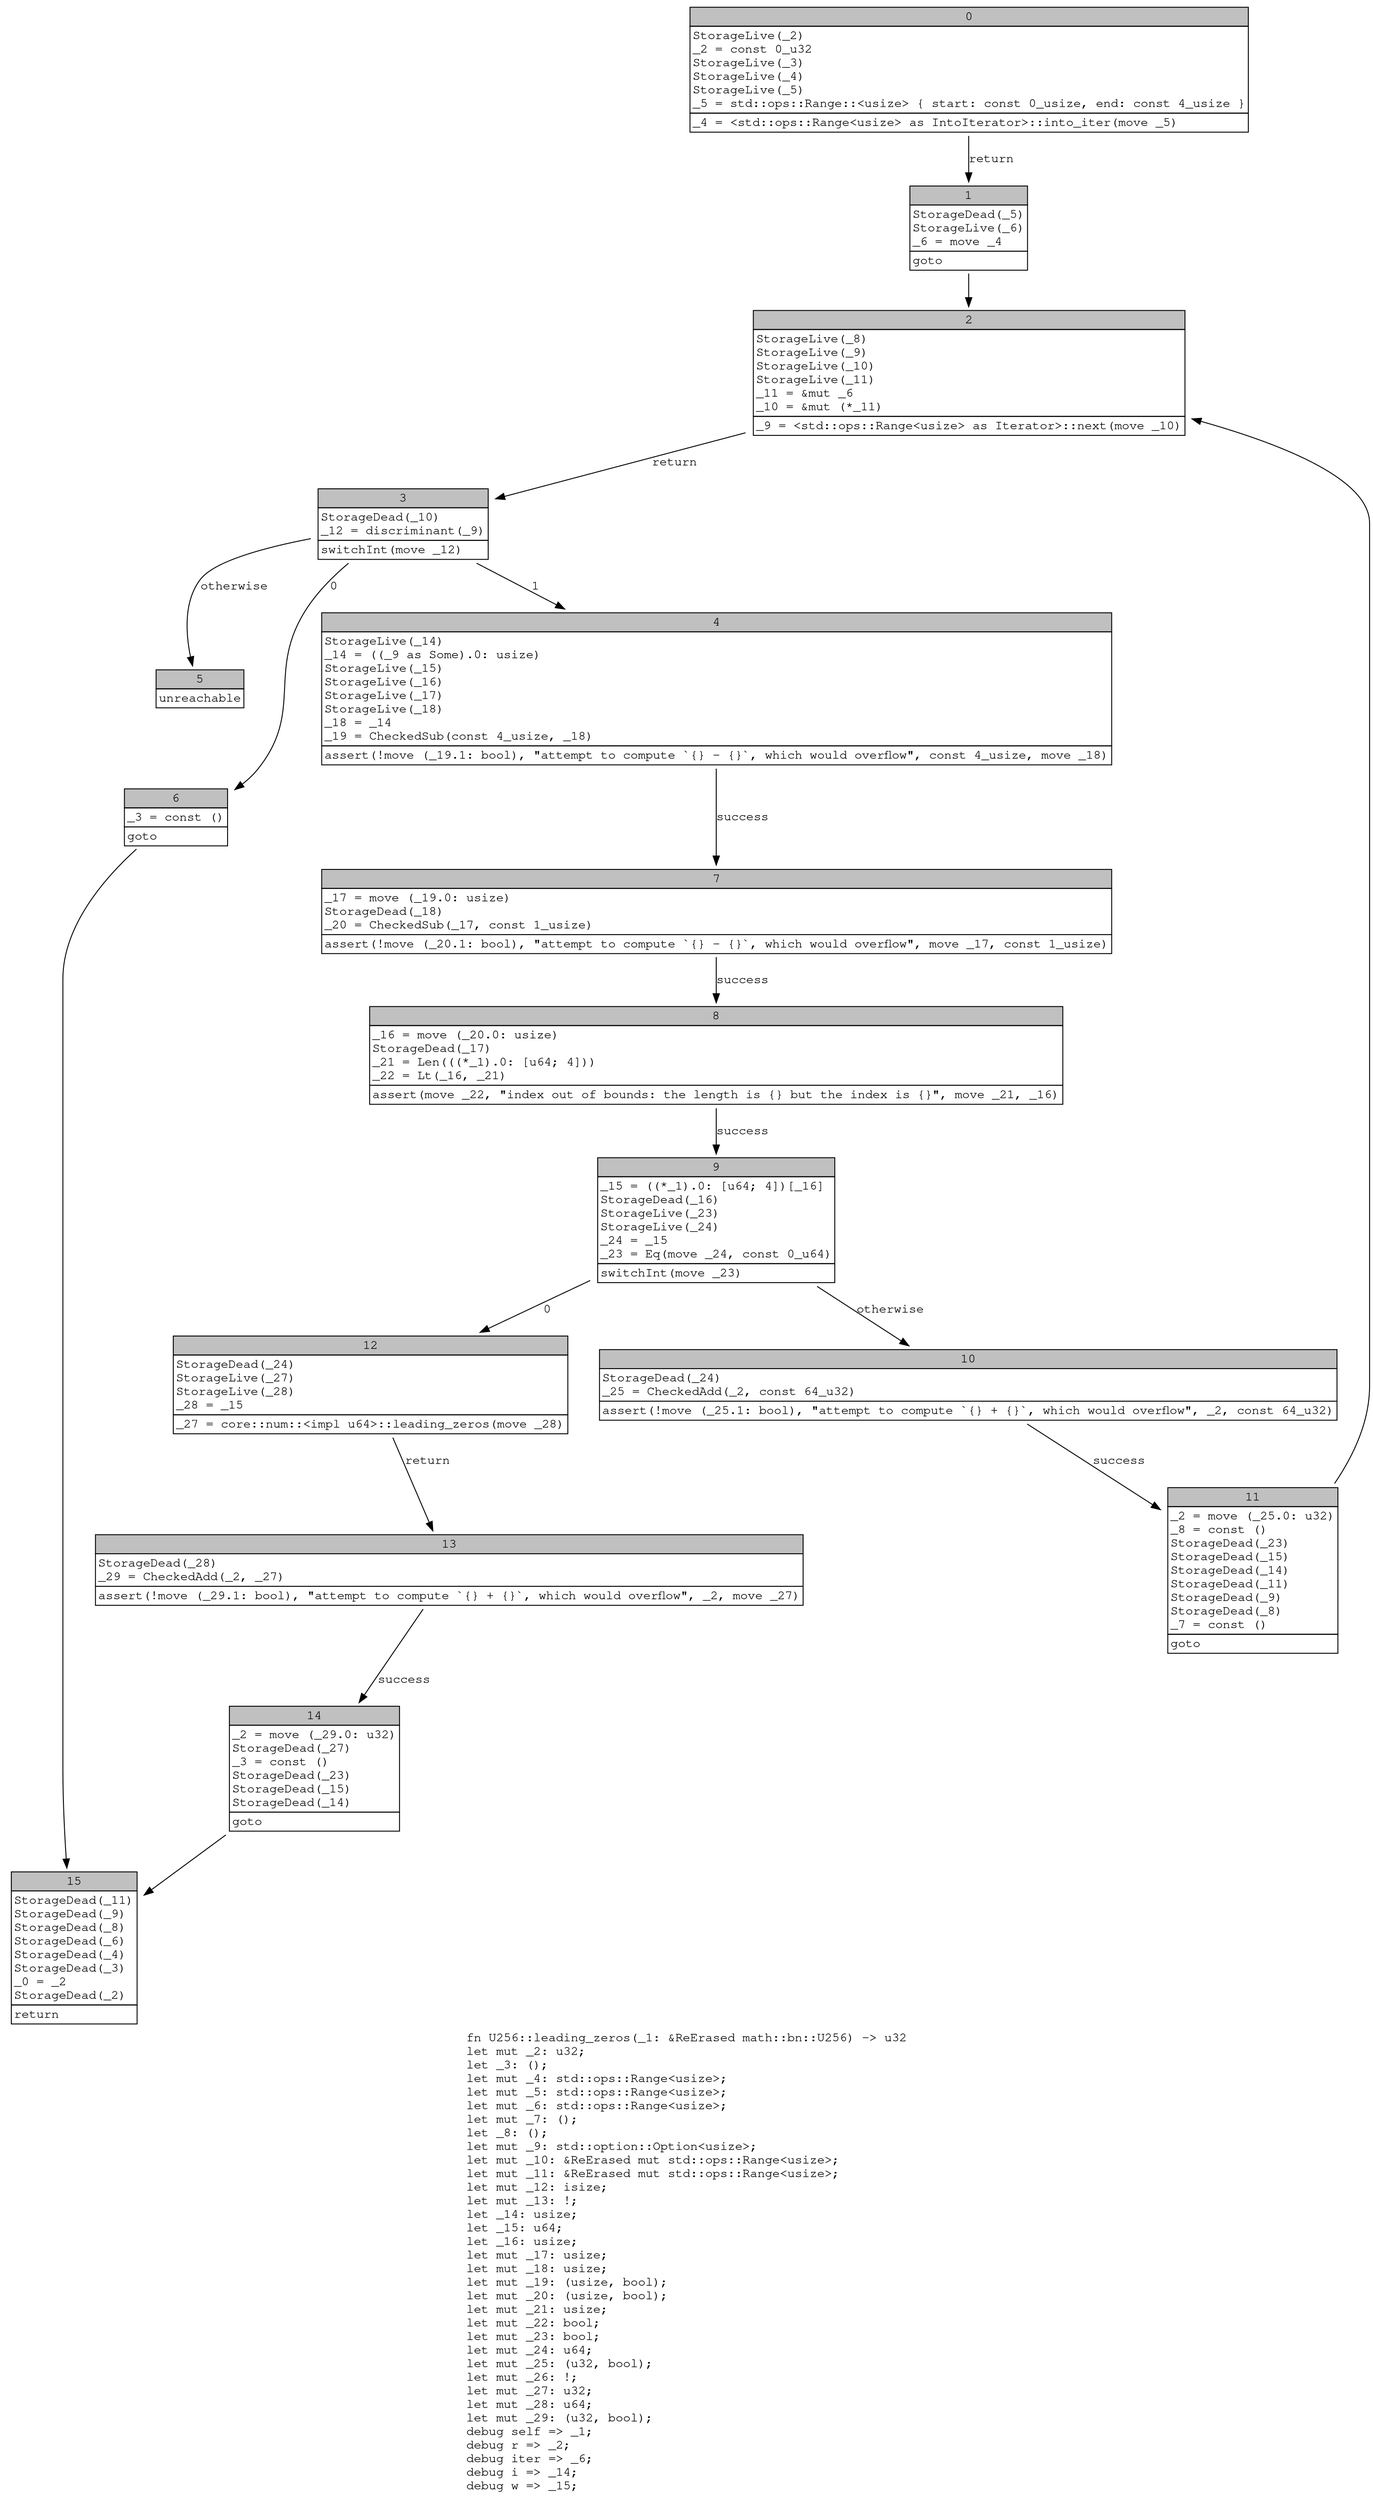 digraph Mir_0_13968 {
    graph [fontname="Courier, monospace"];
    node [fontname="Courier, monospace"];
    edge [fontname="Courier, monospace"];
    label=<fn U256::leading_zeros(_1: &amp;ReErased math::bn::U256) -&gt; u32<br align="left"/>let mut _2: u32;<br align="left"/>let _3: ();<br align="left"/>let mut _4: std::ops::Range&lt;usize&gt;;<br align="left"/>let mut _5: std::ops::Range&lt;usize&gt;;<br align="left"/>let mut _6: std::ops::Range&lt;usize&gt;;<br align="left"/>let mut _7: ();<br align="left"/>let _8: ();<br align="left"/>let mut _9: std::option::Option&lt;usize&gt;;<br align="left"/>let mut _10: &amp;ReErased mut std::ops::Range&lt;usize&gt;;<br align="left"/>let mut _11: &amp;ReErased mut std::ops::Range&lt;usize&gt;;<br align="left"/>let mut _12: isize;<br align="left"/>let mut _13: !;<br align="left"/>let _14: usize;<br align="left"/>let _15: u64;<br align="left"/>let _16: usize;<br align="left"/>let mut _17: usize;<br align="left"/>let mut _18: usize;<br align="left"/>let mut _19: (usize, bool);<br align="left"/>let mut _20: (usize, bool);<br align="left"/>let mut _21: usize;<br align="left"/>let mut _22: bool;<br align="left"/>let mut _23: bool;<br align="left"/>let mut _24: u64;<br align="left"/>let mut _25: (u32, bool);<br align="left"/>let mut _26: !;<br align="left"/>let mut _27: u32;<br align="left"/>let mut _28: u64;<br align="left"/>let mut _29: (u32, bool);<br align="left"/>debug self =&gt; _1;<br align="left"/>debug r =&gt; _2;<br align="left"/>debug iter =&gt; _6;<br align="left"/>debug i =&gt; _14;<br align="left"/>debug w =&gt; _15;<br align="left"/>>;
    bb0__0_13968 [shape="none", label=<<table border="0" cellborder="1" cellspacing="0"><tr><td bgcolor="gray" align="center" colspan="1">0</td></tr><tr><td align="left" balign="left">StorageLive(_2)<br/>_2 = const 0_u32<br/>StorageLive(_3)<br/>StorageLive(_4)<br/>StorageLive(_5)<br/>_5 = std::ops::Range::&lt;usize&gt; { start: const 0_usize, end: const 4_usize }<br/></td></tr><tr><td align="left">_4 = &lt;std::ops::Range&lt;usize&gt; as IntoIterator&gt;::into_iter(move _5)</td></tr></table>>];
    bb1__0_13968 [shape="none", label=<<table border="0" cellborder="1" cellspacing="0"><tr><td bgcolor="gray" align="center" colspan="1">1</td></tr><tr><td align="left" balign="left">StorageDead(_5)<br/>StorageLive(_6)<br/>_6 = move _4<br/></td></tr><tr><td align="left">goto</td></tr></table>>];
    bb2__0_13968 [shape="none", label=<<table border="0" cellborder="1" cellspacing="0"><tr><td bgcolor="gray" align="center" colspan="1">2</td></tr><tr><td align="left" balign="left">StorageLive(_8)<br/>StorageLive(_9)<br/>StorageLive(_10)<br/>StorageLive(_11)<br/>_11 = &amp;mut _6<br/>_10 = &amp;mut (*_11)<br/></td></tr><tr><td align="left">_9 = &lt;std::ops::Range&lt;usize&gt; as Iterator&gt;::next(move _10)</td></tr></table>>];
    bb3__0_13968 [shape="none", label=<<table border="0" cellborder="1" cellspacing="0"><tr><td bgcolor="gray" align="center" colspan="1">3</td></tr><tr><td align="left" balign="left">StorageDead(_10)<br/>_12 = discriminant(_9)<br/></td></tr><tr><td align="left">switchInt(move _12)</td></tr></table>>];
    bb4__0_13968 [shape="none", label=<<table border="0" cellborder="1" cellspacing="0"><tr><td bgcolor="gray" align="center" colspan="1">4</td></tr><tr><td align="left" balign="left">StorageLive(_14)<br/>_14 = ((_9 as Some).0: usize)<br/>StorageLive(_15)<br/>StorageLive(_16)<br/>StorageLive(_17)<br/>StorageLive(_18)<br/>_18 = _14<br/>_19 = CheckedSub(const 4_usize, _18)<br/></td></tr><tr><td align="left">assert(!move (_19.1: bool), &quot;attempt to compute `{} - {}`, which would overflow&quot;, const 4_usize, move _18)</td></tr></table>>];
    bb5__0_13968 [shape="none", label=<<table border="0" cellborder="1" cellspacing="0"><tr><td bgcolor="gray" align="center" colspan="1">5</td></tr><tr><td align="left">unreachable</td></tr></table>>];
    bb6__0_13968 [shape="none", label=<<table border="0" cellborder="1" cellspacing="0"><tr><td bgcolor="gray" align="center" colspan="1">6</td></tr><tr><td align="left" balign="left">_3 = const ()<br/></td></tr><tr><td align="left">goto</td></tr></table>>];
    bb7__0_13968 [shape="none", label=<<table border="0" cellborder="1" cellspacing="0"><tr><td bgcolor="gray" align="center" colspan="1">7</td></tr><tr><td align="left" balign="left">_17 = move (_19.0: usize)<br/>StorageDead(_18)<br/>_20 = CheckedSub(_17, const 1_usize)<br/></td></tr><tr><td align="left">assert(!move (_20.1: bool), &quot;attempt to compute `{} - {}`, which would overflow&quot;, move _17, const 1_usize)</td></tr></table>>];
    bb8__0_13968 [shape="none", label=<<table border="0" cellborder="1" cellspacing="0"><tr><td bgcolor="gray" align="center" colspan="1">8</td></tr><tr><td align="left" balign="left">_16 = move (_20.0: usize)<br/>StorageDead(_17)<br/>_21 = Len(((*_1).0: [u64; 4]))<br/>_22 = Lt(_16, _21)<br/></td></tr><tr><td align="left">assert(move _22, &quot;index out of bounds: the length is {} but the index is {}&quot;, move _21, _16)</td></tr></table>>];
    bb9__0_13968 [shape="none", label=<<table border="0" cellborder="1" cellspacing="0"><tr><td bgcolor="gray" align="center" colspan="1">9</td></tr><tr><td align="left" balign="left">_15 = ((*_1).0: [u64; 4])[_16]<br/>StorageDead(_16)<br/>StorageLive(_23)<br/>StorageLive(_24)<br/>_24 = _15<br/>_23 = Eq(move _24, const 0_u64)<br/></td></tr><tr><td align="left">switchInt(move _23)</td></tr></table>>];
    bb10__0_13968 [shape="none", label=<<table border="0" cellborder="1" cellspacing="0"><tr><td bgcolor="gray" align="center" colspan="1">10</td></tr><tr><td align="left" balign="left">StorageDead(_24)<br/>_25 = CheckedAdd(_2, const 64_u32)<br/></td></tr><tr><td align="left">assert(!move (_25.1: bool), &quot;attempt to compute `{} + {}`, which would overflow&quot;, _2, const 64_u32)</td></tr></table>>];
    bb11__0_13968 [shape="none", label=<<table border="0" cellborder="1" cellspacing="0"><tr><td bgcolor="gray" align="center" colspan="1">11</td></tr><tr><td align="left" balign="left">_2 = move (_25.0: u32)<br/>_8 = const ()<br/>StorageDead(_23)<br/>StorageDead(_15)<br/>StorageDead(_14)<br/>StorageDead(_11)<br/>StorageDead(_9)<br/>StorageDead(_8)<br/>_7 = const ()<br/></td></tr><tr><td align="left">goto</td></tr></table>>];
    bb12__0_13968 [shape="none", label=<<table border="0" cellborder="1" cellspacing="0"><tr><td bgcolor="gray" align="center" colspan="1">12</td></tr><tr><td align="left" balign="left">StorageDead(_24)<br/>StorageLive(_27)<br/>StorageLive(_28)<br/>_28 = _15<br/></td></tr><tr><td align="left">_27 = core::num::&lt;impl u64&gt;::leading_zeros(move _28)</td></tr></table>>];
    bb13__0_13968 [shape="none", label=<<table border="0" cellborder="1" cellspacing="0"><tr><td bgcolor="gray" align="center" colspan="1">13</td></tr><tr><td align="left" balign="left">StorageDead(_28)<br/>_29 = CheckedAdd(_2, _27)<br/></td></tr><tr><td align="left">assert(!move (_29.1: bool), &quot;attempt to compute `{} + {}`, which would overflow&quot;, _2, move _27)</td></tr></table>>];
    bb14__0_13968 [shape="none", label=<<table border="0" cellborder="1" cellspacing="0"><tr><td bgcolor="gray" align="center" colspan="1">14</td></tr><tr><td align="left" balign="left">_2 = move (_29.0: u32)<br/>StorageDead(_27)<br/>_3 = const ()<br/>StorageDead(_23)<br/>StorageDead(_15)<br/>StorageDead(_14)<br/></td></tr><tr><td align="left">goto</td></tr></table>>];
    bb15__0_13968 [shape="none", label=<<table border="0" cellborder="1" cellspacing="0"><tr><td bgcolor="gray" align="center" colspan="1">15</td></tr><tr><td align="left" balign="left">StorageDead(_11)<br/>StorageDead(_9)<br/>StorageDead(_8)<br/>StorageDead(_6)<br/>StorageDead(_4)<br/>StorageDead(_3)<br/>_0 = _2<br/>StorageDead(_2)<br/></td></tr><tr><td align="left">return</td></tr></table>>];
    bb0__0_13968 -> bb1__0_13968 [label="return"];
    bb1__0_13968 -> bb2__0_13968 [label=""];
    bb2__0_13968 -> bb3__0_13968 [label="return"];
    bb3__0_13968 -> bb6__0_13968 [label="0"];
    bb3__0_13968 -> bb4__0_13968 [label="1"];
    bb3__0_13968 -> bb5__0_13968 [label="otherwise"];
    bb4__0_13968 -> bb7__0_13968 [label="success"];
    bb6__0_13968 -> bb15__0_13968 [label=""];
    bb7__0_13968 -> bb8__0_13968 [label="success"];
    bb8__0_13968 -> bb9__0_13968 [label="success"];
    bb9__0_13968 -> bb12__0_13968 [label="0"];
    bb9__0_13968 -> bb10__0_13968 [label="otherwise"];
    bb10__0_13968 -> bb11__0_13968 [label="success"];
    bb11__0_13968 -> bb2__0_13968 [label=""];
    bb12__0_13968 -> bb13__0_13968 [label="return"];
    bb13__0_13968 -> bb14__0_13968 [label="success"];
    bb14__0_13968 -> bb15__0_13968 [label=""];
}
